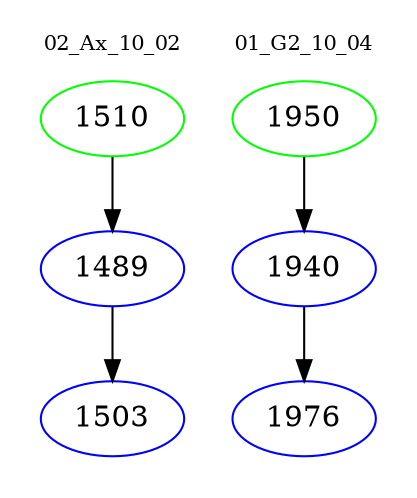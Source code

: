 digraph{
subgraph cluster_0 {
color = white
label = "02_Ax_10_02";
fontsize=10;
T0_1510 [label="1510", color="green"]
T0_1510 -> T0_1489 [color="black"]
T0_1489 [label="1489", color="blue"]
T0_1489 -> T0_1503 [color="black"]
T0_1503 [label="1503", color="blue"]
}
subgraph cluster_1 {
color = white
label = "01_G2_10_04";
fontsize=10;
T1_1950 [label="1950", color="green"]
T1_1950 -> T1_1940 [color="black"]
T1_1940 [label="1940", color="blue"]
T1_1940 -> T1_1976 [color="black"]
T1_1976 [label="1976", color="blue"]
}
}
